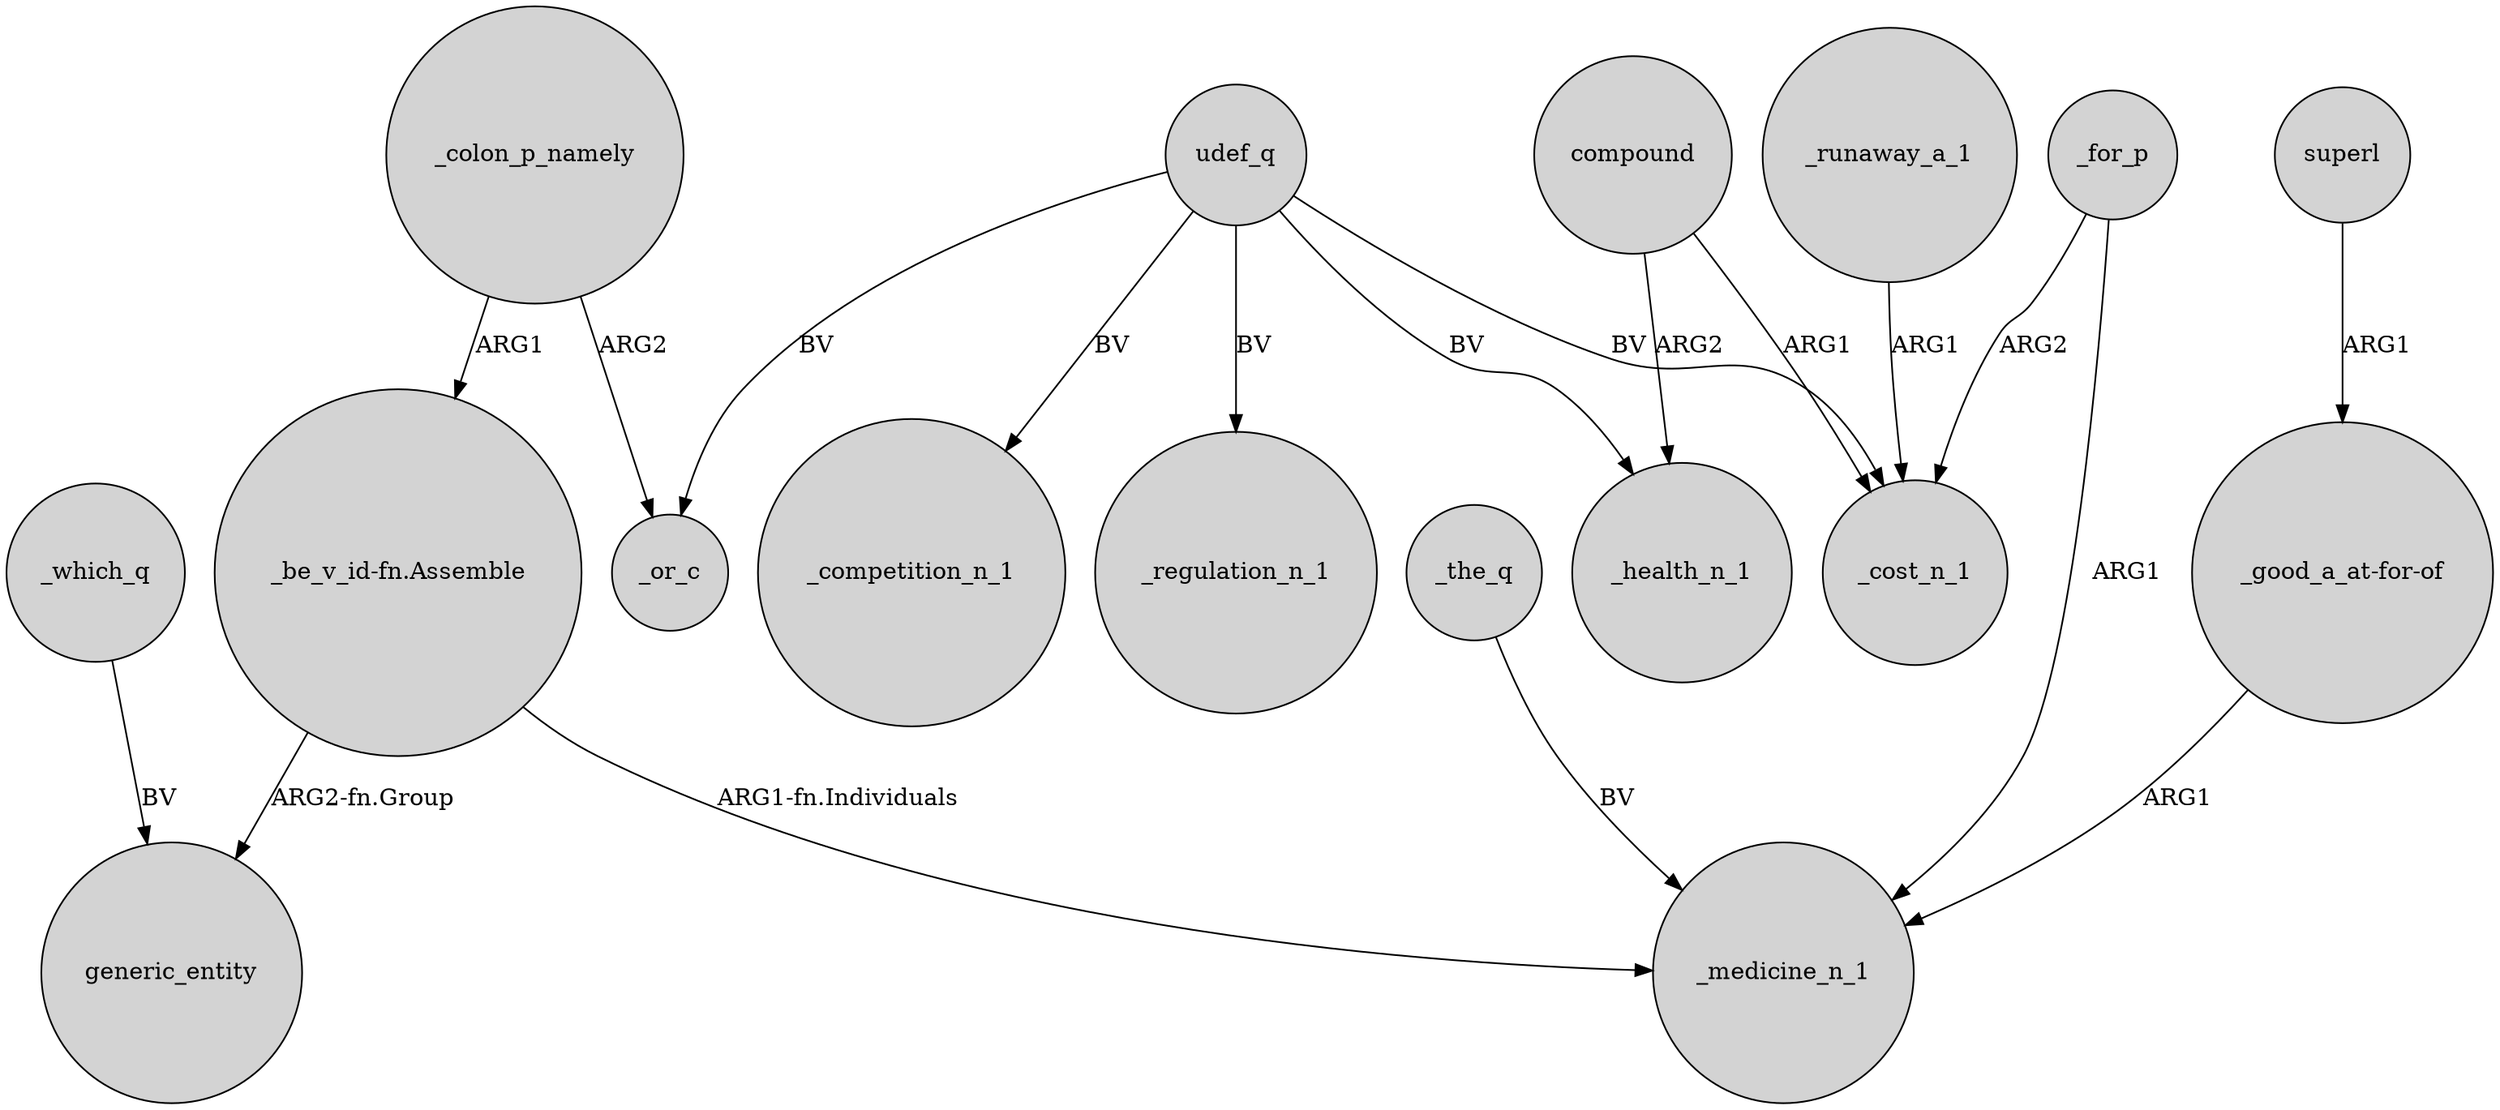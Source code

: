 digraph {
	node [shape=circle style=filled]
	_colon_p_namely -> _or_c [label=ARG2]
	udef_q -> _health_n_1 [label=BV]
	superl -> "_good_a_at-for-of" [label=ARG1]
	"_be_v_id-fn.Assemble" -> generic_entity [label="ARG2-fn.Group"]
	_for_p -> _cost_n_1 [label=ARG2]
	_which_q -> generic_entity [label=BV]
	_the_q -> _medicine_n_1 [label=BV]
	compound -> _cost_n_1 [label=ARG1]
	"_good_a_at-for-of" -> _medicine_n_1 [label=ARG1]
	udef_q -> _competition_n_1 [label=BV]
	_for_p -> _medicine_n_1 [label=ARG1]
	udef_q -> _or_c [label=BV]
	_colon_p_namely -> "_be_v_id-fn.Assemble" [label=ARG1]
	compound -> _health_n_1 [label=ARG2]
	"_be_v_id-fn.Assemble" -> _medicine_n_1 [label="ARG1-fn.Individuals"]
	udef_q -> _regulation_n_1 [label=BV]
	udef_q -> _cost_n_1 [label=BV]
	_runaway_a_1 -> _cost_n_1 [label=ARG1]
}
